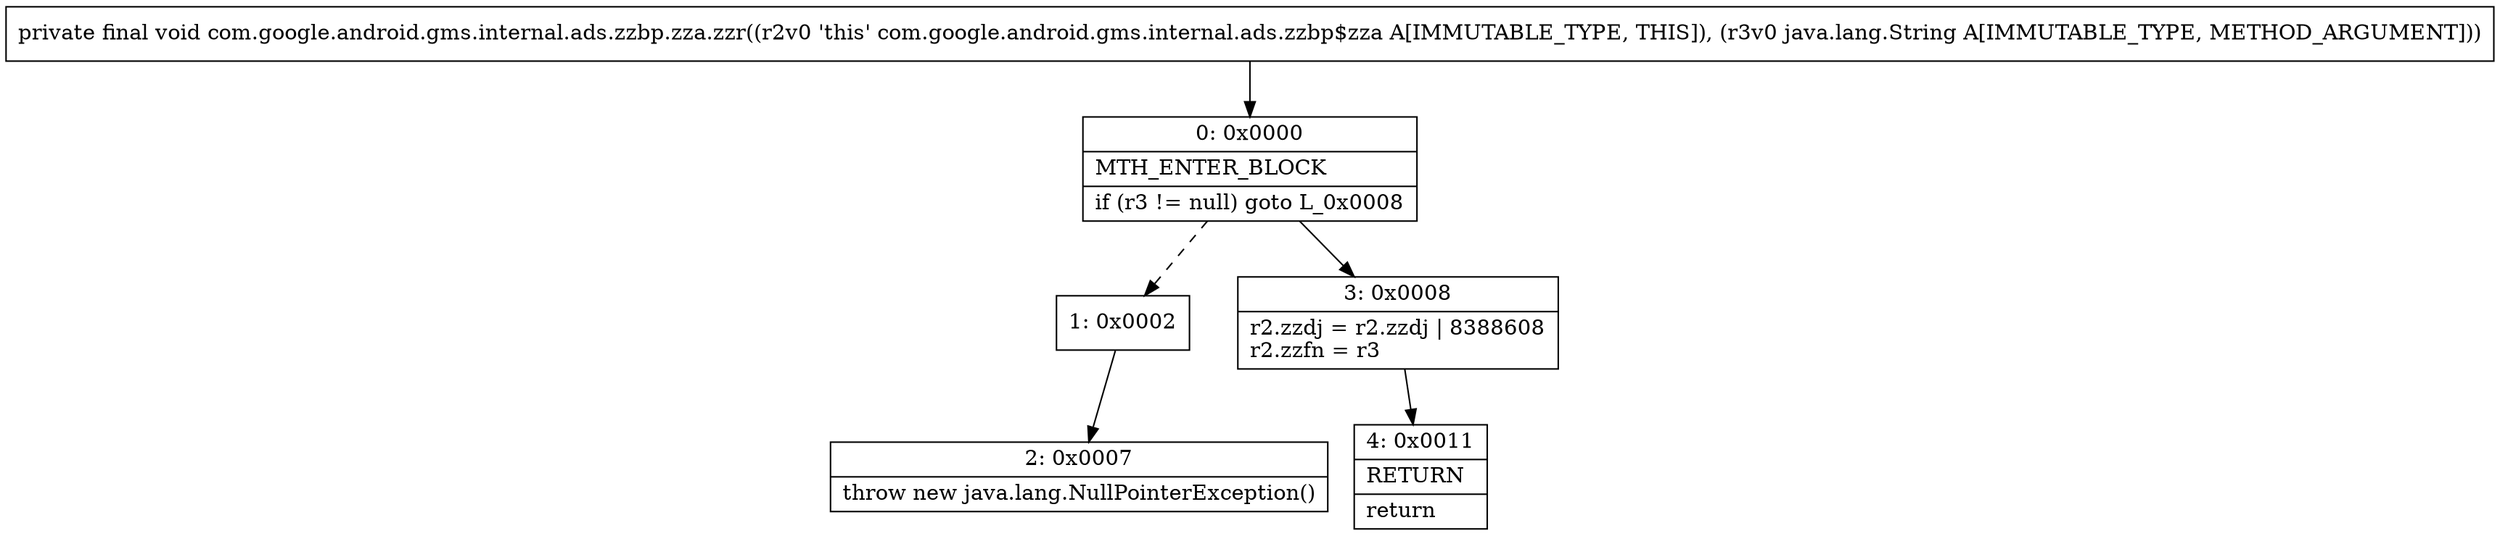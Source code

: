 digraph "CFG forcom.google.android.gms.internal.ads.zzbp.zza.zzr(Ljava\/lang\/String;)V" {
Node_0 [shape=record,label="{0\:\ 0x0000|MTH_ENTER_BLOCK\l|if (r3 != null) goto L_0x0008\l}"];
Node_1 [shape=record,label="{1\:\ 0x0002}"];
Node_2 [shape=record,label="{2\:\ 0x0007|throw new java.lang.NullPointerException()\l}"];
Node_3 [shape=record,label="{3\:\ 0x0008|r2.zzdj = r2.zzdj \| 8388608\lr2.zzfn = r3\l}"];
Node_4 [shape=record,label="{4\:\ 0x0011|RETURN\l|return\l}"];
MethodNode[shape=record,label="{private final void com.google.android.gms.internal.ads.zzbp.zza.zzr((r2v0 'this' com.google.android.gms.internal.ads.zzbp$zza A[IMMUTABLE_TYPE, THIS]), (r3v0 java.lang.String A[IMMUTABLE_TYPE, METHOD_ARGUMENT])) }"];
MethodNode -> Node_0;
Node_0 -> Node_1[style=dashed];
Node_0 -> Node_3;
Node_1 -> Node_2;
Node_3 -> Node_4;
}

